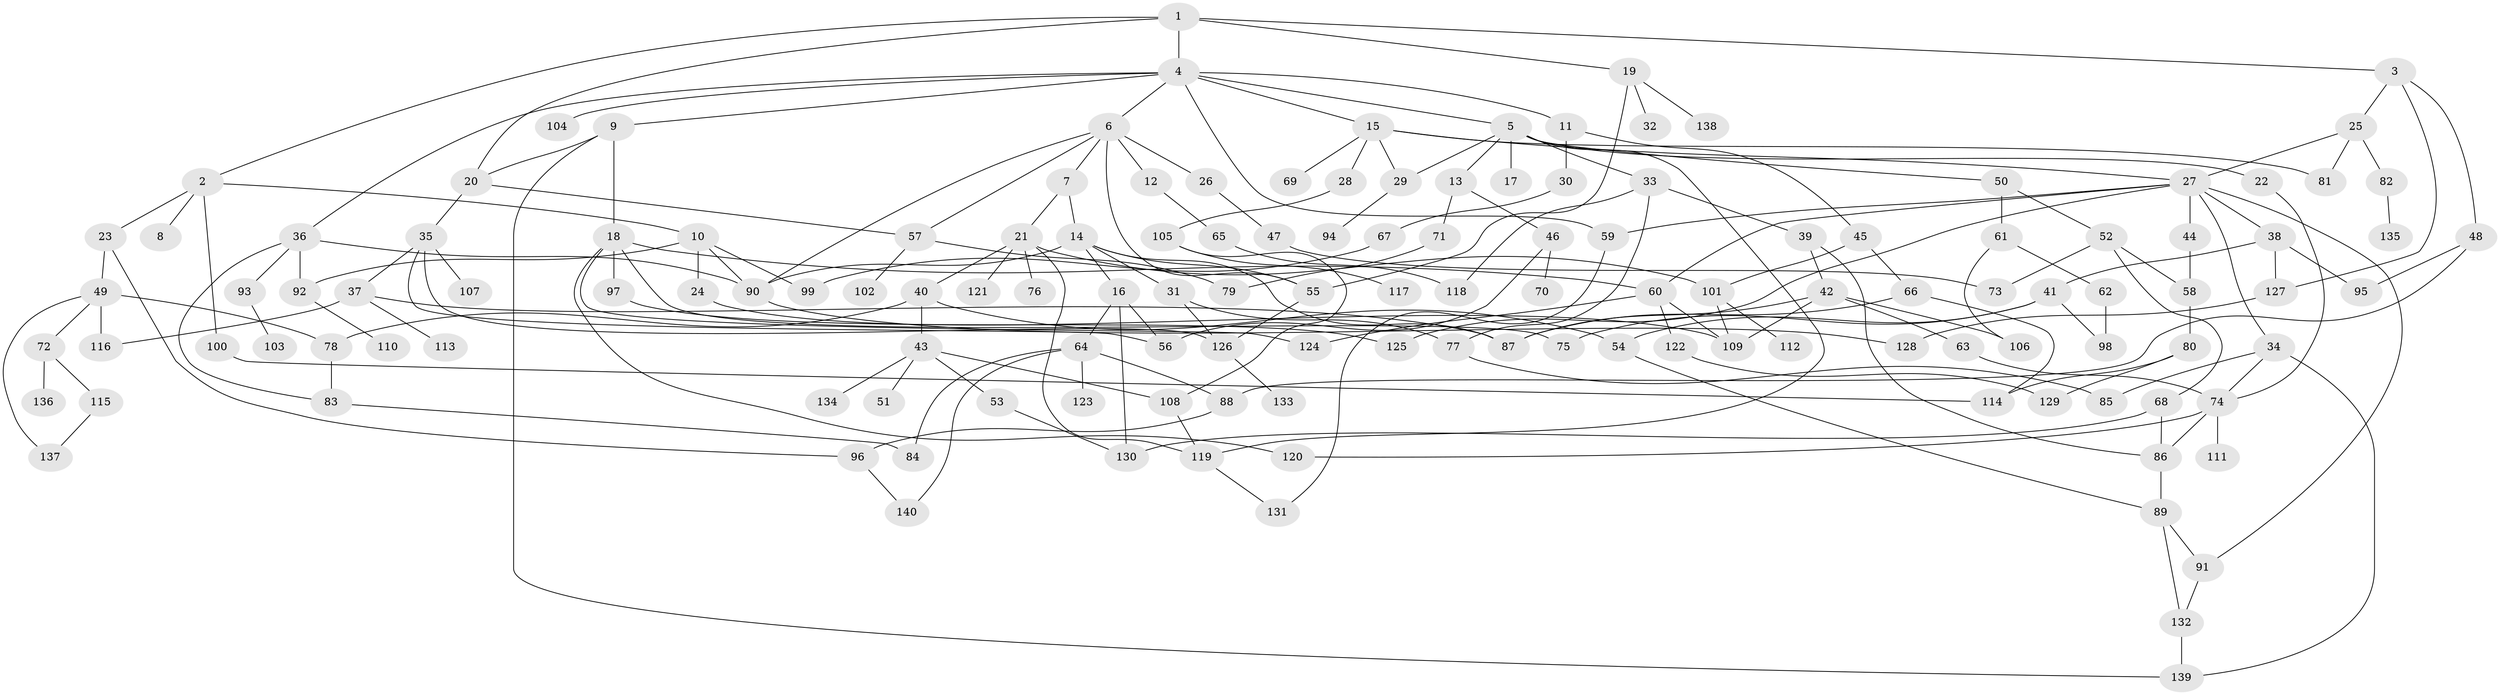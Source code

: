 // Generated by graph-tools (version 1.1) at 2025/25/03/09/25 03:25:28]
// undirected, 140 vertices, 206 edges
graph export_dot {
graph [start="1"]
  node [color=gray90,style=filled];
  1;
  2;
  3;
  4;
  5;
  6;
  7;
  8;
  9;
  10;
  11;
  12;
  13;
  14;
  15;
  16;
  17;
  18;
  19;
  20;
  21;
  22;
  23;
  24;
  25;
  26;
  27;
  28;
  29;
  30;
  31;
  32;
  33;
  34;
  35;
  36;
  37;
  38;
  39;
  40;
  41;
  42;
  43;
  44;
  45;
  46;
  47;
  48;
  49;
  50;
  51;
  52;
  53;
  54;
  55;
  56;
  57;
  58;
  59;
  60;
  61;
  62;
  63;
  64;
  65;
  66;
  67;
  68;
  69;
  70;
  71;
  72;
  73;
  74;
  75;
  76;
  77;
  78;
  79;
  80;
  81;
  82;
  83;
  84;
  85;
  86;
  87;
  88;
  89;
  90;
  91;
  92;
  93;
  94;
  95;
  96;
  97;
  98;
  99;
  100;
  101;
  102;
  103;
  104;
  105;
  106;
  107;
  108;
  109;
  110;
  111;
  112;
  113;
  114;
  115;
  116;
  117;
  118;
  119;
  120;
  121;
  122;
  123;
  124;
  125;
  126;
  127;
  128;
  129;
  130;
  131;
  132;
  133;
  134;
  135;
  136;
  137;
  138;
  139;
  140;
  1 -- 2;
  1 -- 3;
  1 -- 4;
  1 -- 19;
  1 -- 20;
  2 -- 8;
  2 -- 10;
  2 -- 23;
  2 -- 100;
  3 -- 25;
  3 -- 48;
  3 -- 127;
  4 -- 5;
  4 -- 6;
  4 -- 9;
  4 -- 11;
  4 -- 15;
  4 -- 36;
  4 -- 59;
  4 -- 104;
  5 -- 13;
  5 -- 17;
  5 -- 22;
  5 -- 29;
  5 -- 33;
  5 -- 50;
  5 -- 119;
  6 -- 7;
  6 -- 12;
  6 -- 26;
  6 -- 55;
  6 -- 57;
  6 -- 90;
  7 -- 14;
  7 -- 21;
  9 -- 18;
  9 -- 20;
  9 -- 139;
  10 -- 24;
  10 -- 90;
  10 -- 92;
  10 -- 99;
  11 -- 30;
  11 -- 45;
  12 -- 65;
  13 -- 46;
  13 -- 71;
  14 -- 16;
  14 -- 31;
  14 -- 90;
  14 -- 87;
  14 -- 55;
  15 -- 28;
  15 -- 69;
  15 -- 29;
  15 -- 27;
  15 -- 81;
  16 -- 64;
  16 -- 56;
  16 -- 130;
  18 -- 60;
  18 -- 75;
  18 -- 97;
  18 -- 124;
  18 -- 120;
  19 -- 32;
  19 -- 138;
  19 -- 55;
  20 -- 35;
  20 -- 57;
  21 -- 40;
  21 -- 76;
  21 -- 101;
  21 -- 121;
  21 -- 119;
  22 -- 74;
  23 -- 49;
  23 -- 96;
  24 -- 109;
  25 -- 27;
  25 -- 81;
  25 -- 82;
  26 -- 47;
  27 -- 34;
  27 -- 38;
  27 -- 44;
  27 -- 91;
  27 -- 125;
  27 -- 60;
  27 -- 59;
  28 -- 105;
  29 -- 94;
  30 -- 67;
  31 -- 77;
  31 -- 126;
  33 -- 39;
  33 -- 77;
  33 -- 118;
  34 -- 85;
  34 -- 139;
  34 -- 74;
  35 -- 37;
  35 -- 56;
  35 -- 107;
  35 -- 126;
  36 -- 83;
  36 -- 93;
  36 -- 92;
  36 -- 90;
  37 -- 87;
  37 -- 113;
  37 -- 116;
  38 -- 41;
  38 -- 127;
  38 -- 95;
  39 -- 42;
  39 -- 86;
  40 -- 43;
  40 -- 78;
  40 -- 54;
  41 -- 54;
  41 -- 98;
  41 -- 75;
  42 -- 63;
  42 -- 106;
  42 -- 87;
  42 -- 109;
  43 -- 51;
  43 -- 53;
  43 -- 134;
  43 -- 108;
  44 -- 58;
  45 -- 66;
  45 -- 101;
  46 -- 70;
  46 -- 56;
  47 -- 73;
  48 -- 95;
  48 -- 88;
  49 -- 72;
  49 -- 116;
  49 -- 78;
  49 -- 137;
  50 -- 52;
  50 -- 61;
  52 -- 58;
  52 -- 68;
  52 -- 73;
  53 -- 130;
  54 -- 89;
  55 -- 126;
  57 -- 102;
  57 -- 79;
  58 -- 80;
  59 -- 131;
  60 -- 109;
  60 -- 122;
  60 -- 124;
  61 -- 62;
  61 -- 106;
  62 -- 98;
  63 -- 74;
  64 -- 84;
  64 -- 88;
  64 -- 123;
  64 -- 140;
  65 -- 118;
  66 -- 87;
  66 -- 114;
  67 -- 99;
  68 -- 86;
  68 -- 130;
  71 -- 79;
  72 -- 115;
  72 -- 136;
  74 -- 111;
  74 -- 120;
  74 -- 86;
  77 -- 85;
  78 -- 83;
  80 -- 114;
  80 -- 129;
  82 -- 135;
  83 -- 84;
  86 -- 89;
  88 -- 96;
  89 -- 132;
  89 -- 91;
  90 -- 128;
  91 -- 132;
  92 -- 110;
  93 -- 103;
  96 -- 140;
  97 -- 125;
  100 -- 114;
  101 -- 112;
  101 -- 109;
  105 -- 108;
  105 -- 117;
  108 -- 119;
  115 -- 137;
  119 -- 131;
  122 -- 129;
  126 -- 133;
  127 -- 128;
  132 -- 139;
}

